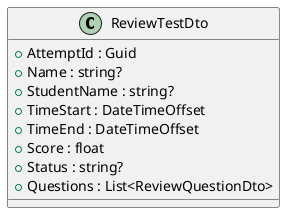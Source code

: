 @startuml
class ReviewTestDto {
    + AttemptId : Guid
    + Name : string?
    + StudentName : string?
    + TimeStart : DateTimeOffset
    + TimeEnd : DateTimeOffset
    + Score : float
    + Status : string?
    + Questions : List<ReviewQuestionDto>
}
@enduml
